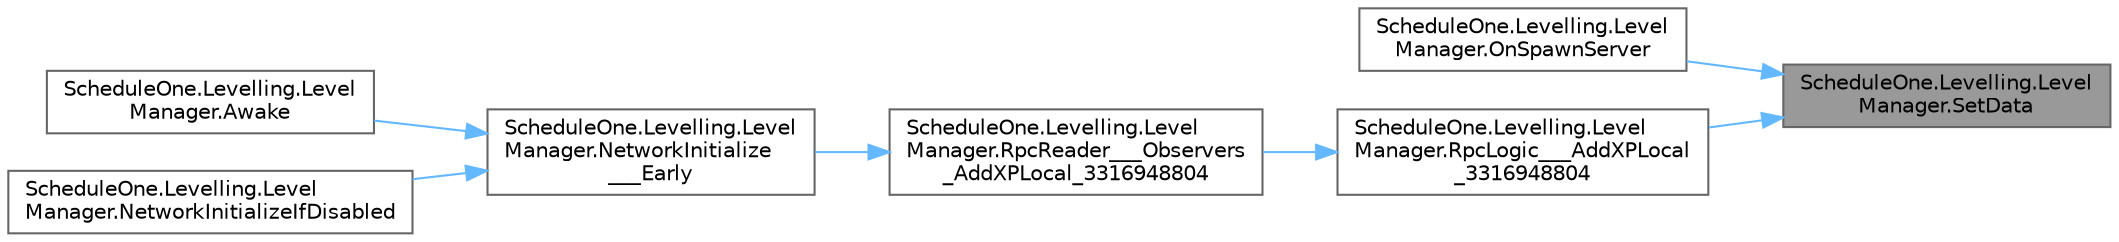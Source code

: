 digraph "ScheduleOne.Levelling.LevelManager.SetData"
{
 // LATEX_PDF_SIZE
  bgcolor="transparent";
  edge [fontname=Helvetica,fontsize=10,labelfontname=Helvetica,labelfontsize=10];
  node [fontname=Helvetica,fontsize=10,shape=box,height=0.2,width=0.4];
  rankdir="RL";
  Node1 [id="Node000001",label="ScheduleOne.Levelling.Level\lManager.SetData",height=0.2,width=0.4,color="gray40", fillcolor="grey60", style="filled", fontcolor="black",tooltip=" "];
  Node1 -> Node2 [id="edge1_Node000001_Node000002",dir="back",color="steelblue1",style="solid",tooltip=" "];
  Node2 [id="Node000002",label="ScheduleOne.Levelling.Level\lManager.OnSpawnServer",height=0.2,width=0.4,color="grey40", fillcolor="white", style="filled",URL="$class_schedule_one_1_1_levelling_1_1_level_manager.html#a50ae5e150a5879bd2c52deb0b365a5a5",tooltip=" "];
  Node1 -> Node3 [id="edge2_Node000001_Node000003",dir="back",color="steelblue1",style="solid",tooltip=" "];
  Node3 [id="Node000003",label="ScheduleOne.Levelling.Level\lManager.RpcLogic___AddXPLocal\l_3316948804",height=0.2,width=0.4,color="grey40", fillcolor="white", style="filled",URL="$class_schedule_one_1_1_levelling_1_1_level_manager.html#a46e7b009e56bfc8586acadc5f64e05ff",tooltip=" "];
  Node3 -> Node4 [id="edge3_Node000003_Node000004",dir="back",color="steelblue1",style="solid",tooltip=" "];
  Node4 [id="Node000004",label="ScheduleOne.Levelling.Level\lManager.RpcReader___Observers\l_AddXPLocal_3316948804",height=0.2,width=0.4,color="grey40", fillcolor="white", style="filled",URL="$class_schedule_one_1_1_levelling_1_1_level_manager.html#a325be8112b406a9b075467d895bbea0a",tooltip=" "];
  Node4 -> Node5 [id="edge4_Node000004_Node000005",dir="back",color="steelblue1",style="solid",tooltip=" "];
  Node5 [id="Node000005",label="ScheduleOne.Levelling.Level\lManager.NetworkInitialize\l___Early",height=0.2,width=0.4,color="grey40", fillcolor="white", style="filled",URL="$class_schedule_one_1_1_levelling_1_1_level_manager.html#a083f4d56032a6cfd14927087d314a0e7",tooltip=" "];
  Node5 -> Node6 [id="edge5_Node000005_Node000006",dir="back",color="steelblue1",style="solid",tooltip=" "];
  Node6 [id="Node000006",label="ScheduleOne.Levelling.Level\lManager.Awake",height=0.2,width=0.4,color="grey40", fillcolor="white", style="filled",URL="$class_schedule_one_1_1_levelling_1_1_level_manager.html#ae0ed8e99828645c812b57d64c31fd4e2",tooltip=" "];
  Node5 -> Node7 [id="edge6_Node000005_Node000007",dir="back",color="steelblue1",style="solid",tooltip=" "];
  Node7 [id="Node000007",label="ScheduleOne.Levelling.Level\lManager.NetworkInitializeIfDisabled",height=0.2,width=0.4,color="grey40", fillcolor="white", style="filled",URL="$class_schedule_one_1_1_levelling_1_1_level_manager.html#a242c325c8c43c8e0e18a2e65b31338cc",tooltip=" "];
}
